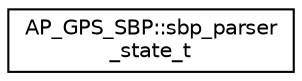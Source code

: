digraph "Graphical Class Hierarchy"
{
 // INTERACTIVE_SVG=YES
  edge [fontname="Helvetica",fontsize="10",labelfontname="Helvetica",labelfontsize="10"];
  node [fontname="Helvetica",fontsize="10",shape=record];
  rankdir="LR";
  Node1 [label="AP_GPS_SBP::sbp_parser\l_state_t",height=0.2,width=0.4,color="black", fillcolor="white", style="filled",URL="$structAP__GPS__SBP_1_1sbp__parser__state__t.html"];
}
